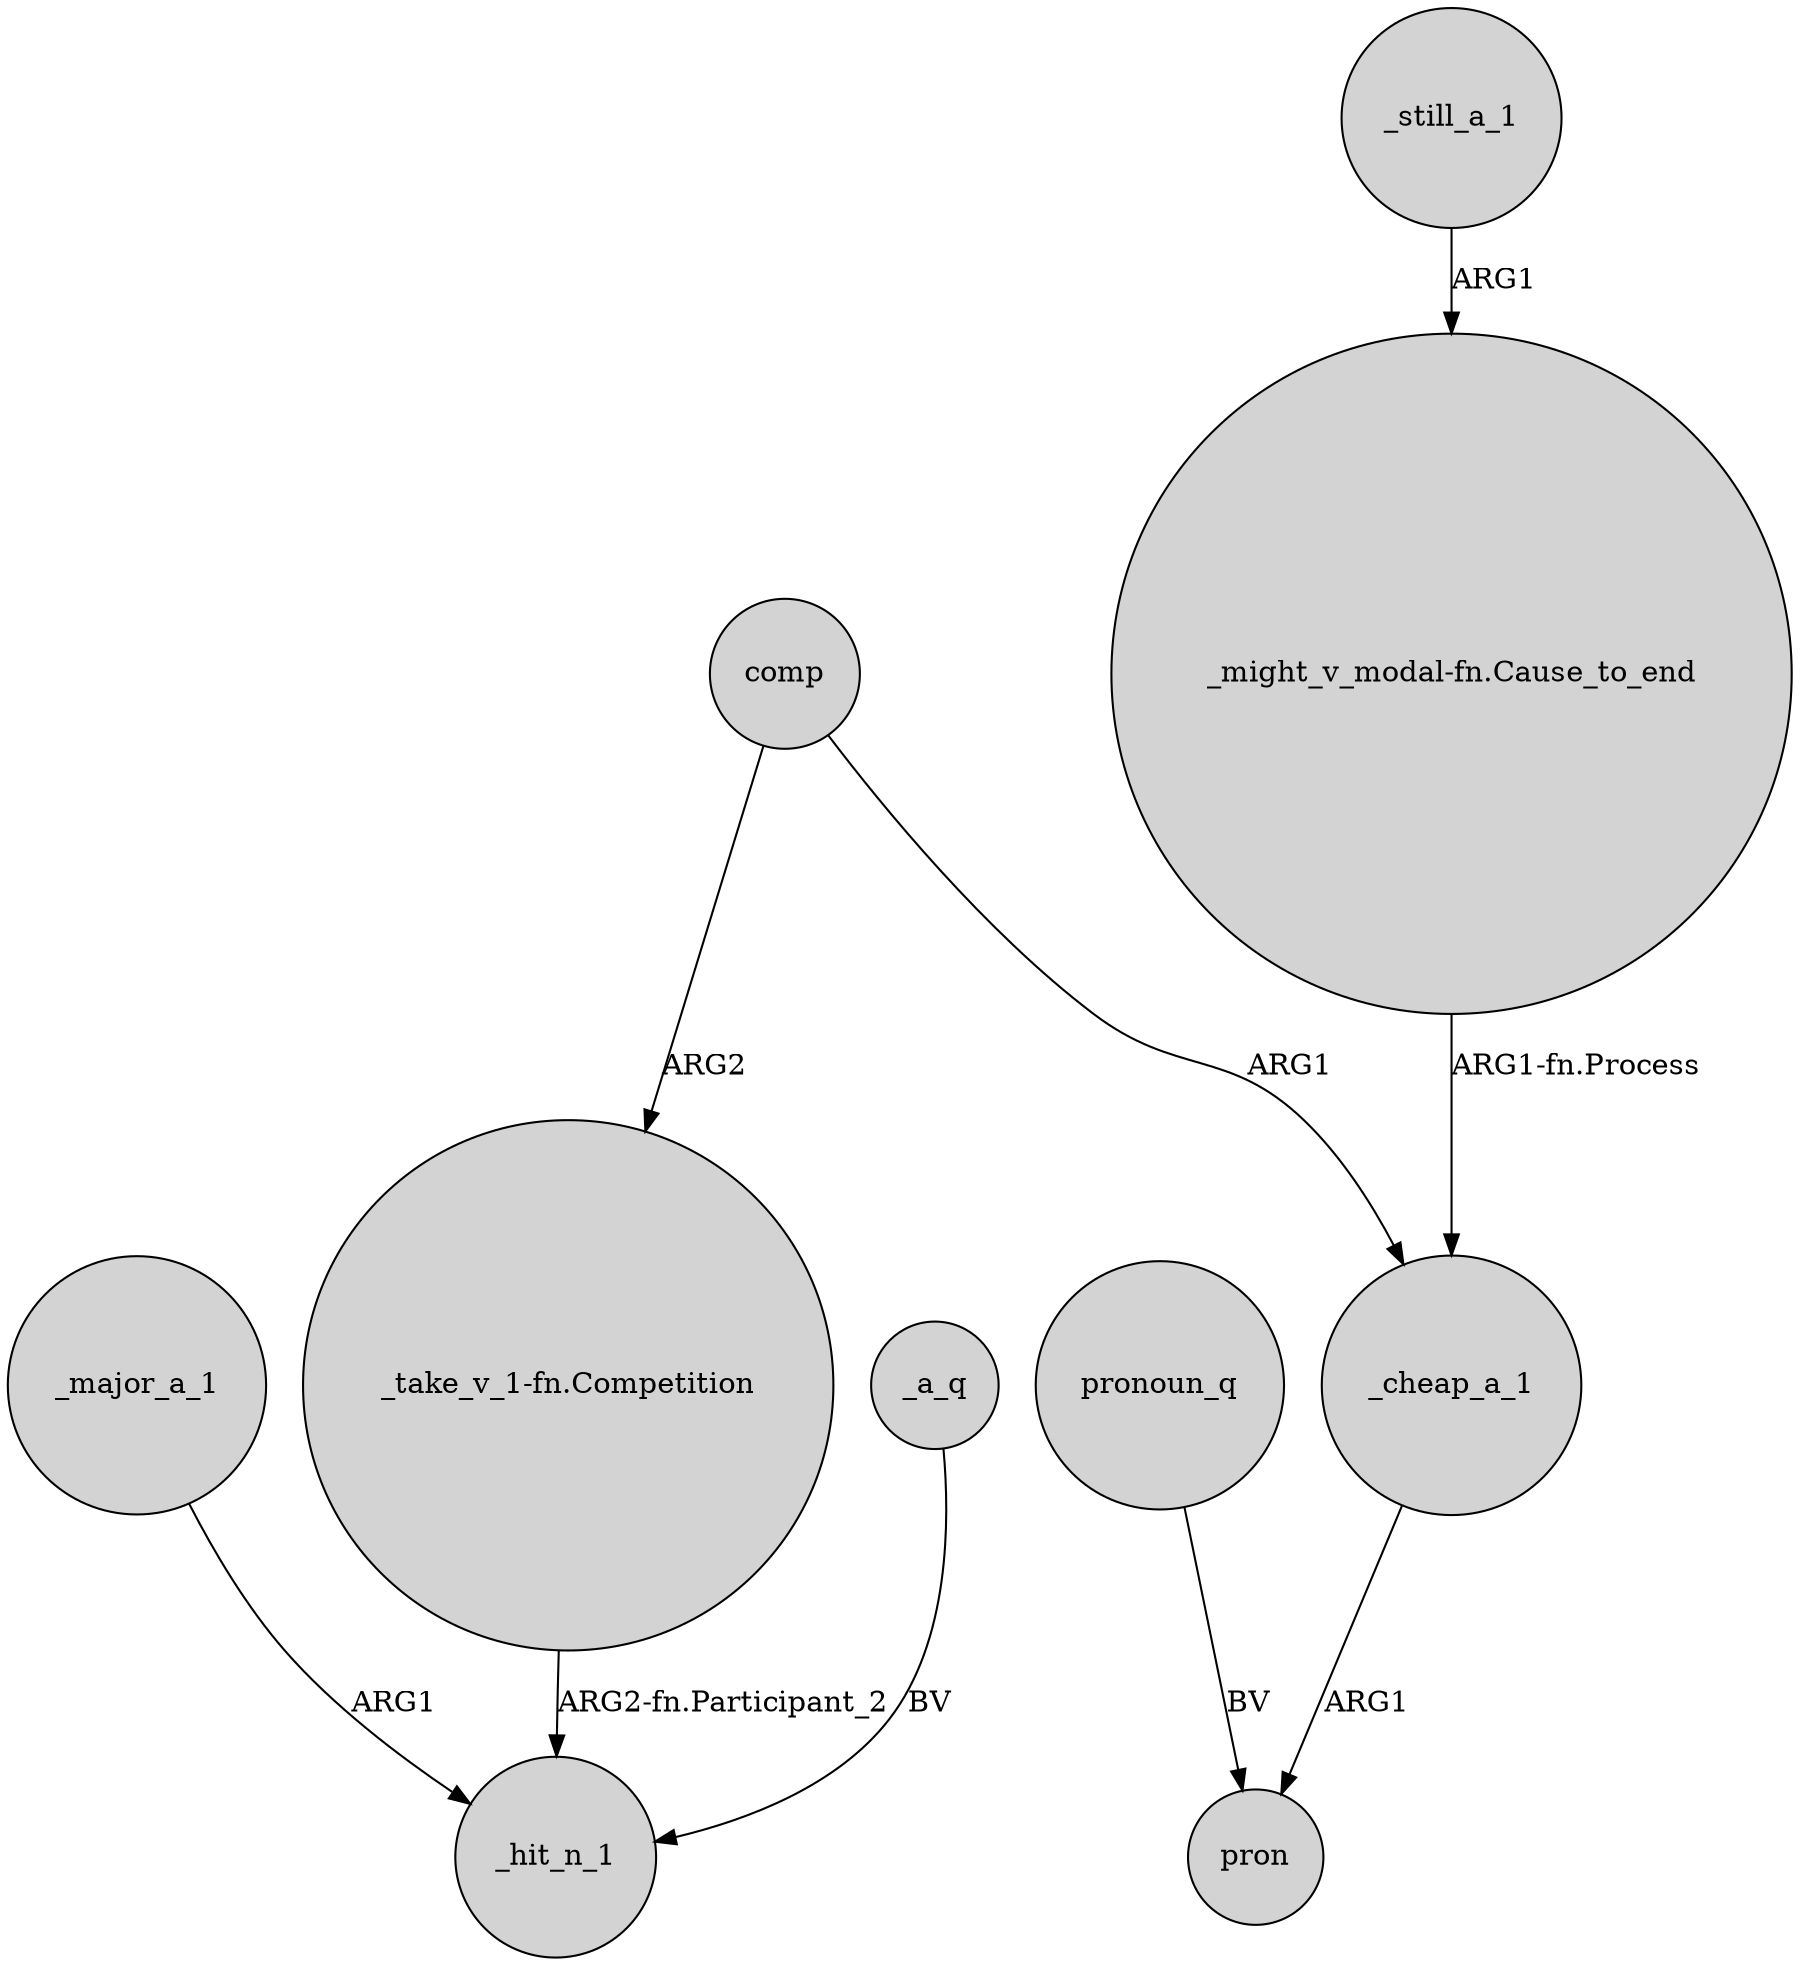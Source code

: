 digraph {
	node [shape=circle style=filled]
	_major_a_1 -> _hit_n_1 [label=ARG1]
	_cheap_a_1 -> pron [label=ARG1]
	comp -> "_take_v_1-fn.Competition" [label=ARG2]
	"_might_v_modal-fn.Cause_to_end" -> _cheap_a_1 [label="ARG1-fn.Process"]
	_a_q -> _hit_n_1 [label=BV]
	"_take_v_1-fn.Competition" -> _hit_n_1 [label="ARG2-fn.Participant_2"]
	_still_a_1 -> "_might_v_modal-fn.Cause_to_end" [label=ARG1]
	pronoun_q -> pron [label=BV]
	comp -> _cheap_a_1 [label=ARG1]
}

